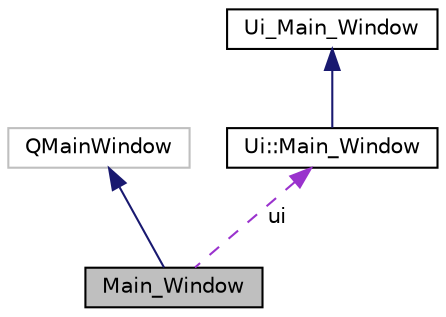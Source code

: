 digraph "Main_Window"
{
  edge [fontname="Helvetica",fontsize="10",labelfontname="Helvetica",labelfontsize="10"];
  node [fontname="Helvetica",fontsize="10",shape=record];
  Node2 [label="Main_Window",height=0.2,width=0.4,color="black", fillcolor="grey75", style="filled", fontcolor="black"];
  Node3 -> Node2 [dir="back",color="midnightblue",fontsize="10",style="solid"];
  Node3 [label="QMainWindow",height=0.2,width=0.4,color="grey75", fillcolor="white", style="filled"];
  Node4 -> Node2 [dir="back",color="darkorchid3",fontsize="10",style="dashed",label=" ui" ];
  Node4 [label="Ui::Main_Window",height=0.2,width=0.4,color="black", fillcolor="white", style="filled",URL="$classUi_1_1Main__Window.html"];
  Node5 -> Node4 [dir="back",color="midnightblue",fontsize="10",style="solid"];
  Node5 [label="Ui_Main_Window",height=0.2,width=0.4,color="black", fillcolor="white", style="filled",URL="$classUi__Main__Window.html"];
}
